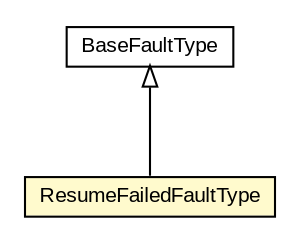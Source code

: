 #!/usr/local/bin/dot
#
# Class diagram 
# Generated by UMLGraph version R5_6-24-gf6e263 (http://www.umlgraph.org/)
#

digraph G {
	edge [fontname="arial",fontsize=10,labelfontname="arial",labelfontsize=10];
	node [fontname="arial",fontsize=10,shape=plaintext];
	nodesep=0.25;
	ranksep=0.5;
	// org.oasis_open.docs.wsn.b_2.ResumeFailedFaultType
	c8864 [label=<<table title="org.oasis_open.docs.wsn.b_2.ResumeFailedFaultType" border="0" cellborder="1" cellspacing="0" cellpadding="2" port="p" bgcolor="lemonChiffon" href="./ResumeFailedFaultType.html">
		<tr><td><table border="0" cellspacing="0" cellpadding="1">
<tr><td align="center" balign="center"> ResumeFailedFaultType </td></tr>
		</table></td></tr>
		</table>>, URL="./ResumeFailedFaultType.html", fontname="arial", fontcolor="black", fontsize=10.0];
	// org.oasis_open.docs.wsrf.bf_2.BaseFaultType
	c8906 [label=<<table title="org.oasis_open.docs.wsrf.bf_2.BaseFaultType" border="0" cellborder="1" cellspacing="0" cellpadding="2" port="p" href="../../wsrf/bf_2/BaseFaultType.html">
		<tr><td><table border="0" cellspacing="0" cellpadding="1">
<tr><td align="center" balign="center"> BaseFaultType </td></tr>
		</table></td></tr>
		</table>>, URL="../../wsrf/bf_2/BaseFaultType.html", fontname="arial", fontcolor="black", fontsize=10.0];
	//org.oasis_open.docs.wsn.b_2.ResumeFailedFaultType extends org.oasis_open.docs.wsrf.bf_2.BaseFaultType
	c8906:p -> c8864:p [dir=back,arrowtail=empty];
}

